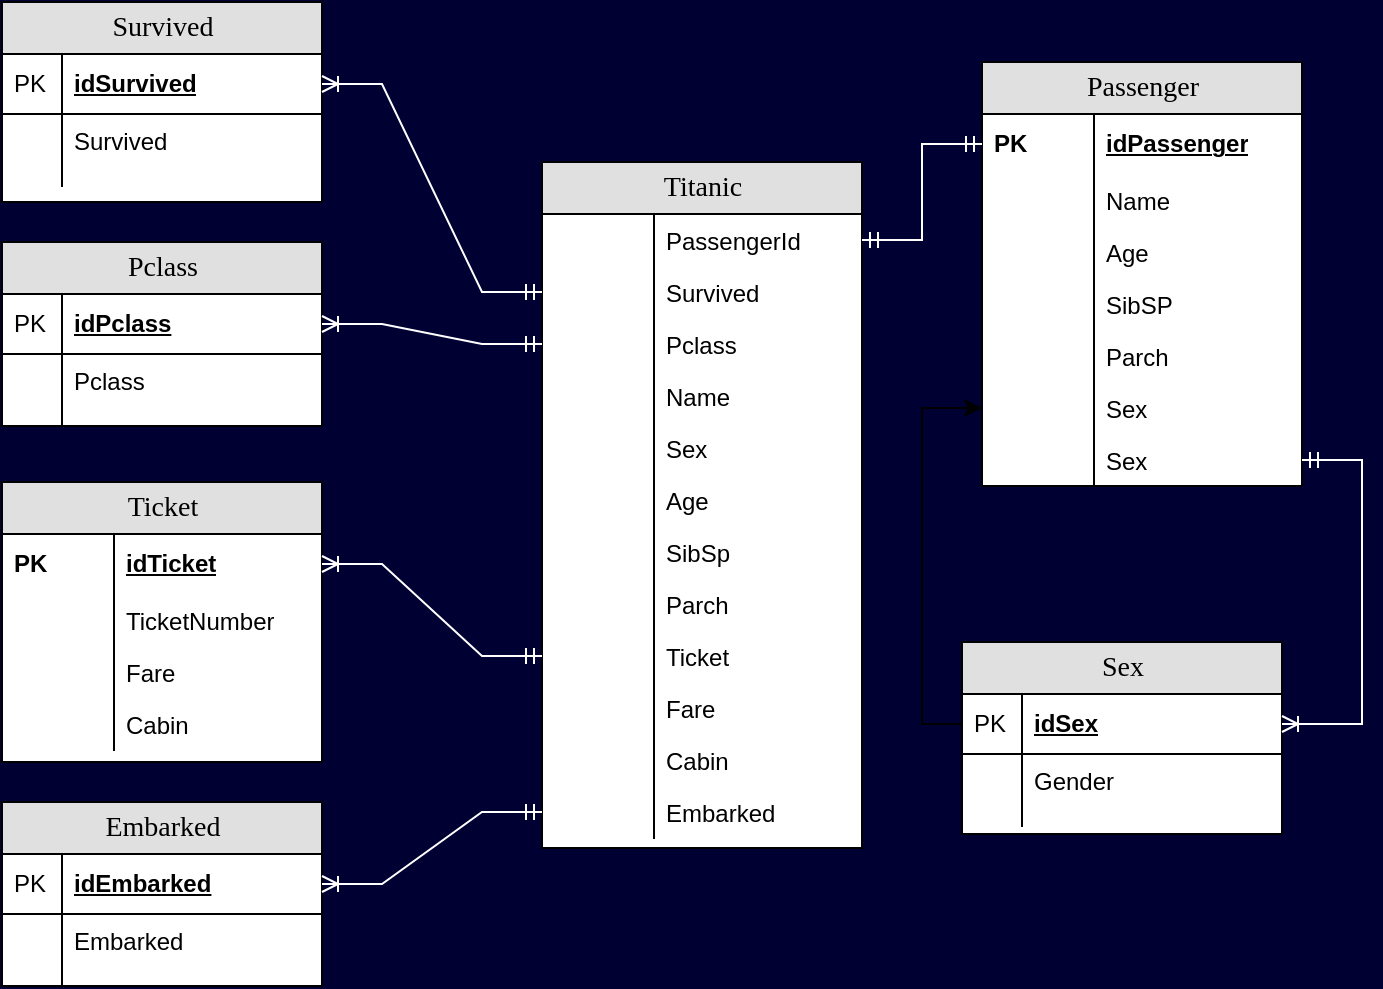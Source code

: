 <mxfile version="21.6.6" type="device">
  <diagram name="Page-1" id="e56a1550-8fbb-45ad-956c-1786394a9013">
    <mxGraphModel dx="1002" dy="543" grid="1" gridSize="10" guides="1" tooltips="1" connect="1" arrows="1" fold="1" page="1" pageScale="1" pageWidth="1100" pageHeight="850" background="#000033" math="0" shadow="0">
      <root>
        <mxCell id="0" />
        <mxCell id="1" parent="0" />
        <mxCell id="2e49270ec7c68f3f-1" value="Passenger" style="swimlane;html=1;fontStyle=0;childLayout=stackLayout;horizontal=1;startSize=26;fillColor=#e0e0e0;horizontalStack=0;resizeParent=1;resizeLast=0;collapsible=1;marginBottom=0;swimlaneFillColor=#ffffff;align=center;rounded=0;shadow=0;comic=0;labelBackgroundColor=none;strokeWidth=1;fontFamily=Verdana;fontSize=14" parent="1" vertex="1">
          <mxGeometry x="570" y="70" width="160" height="212" as="geometry" />
        </mxCell>
        <mxCell id="2e49270ec7c68f3f-2" value="idPassenger" style="shape=partialRectangle;top=0;left=0;right=0;bottom=0;html=1;align=left;verticalAlign=middle;fillColor=none;spacingLeft=60;spacingRight=4;whiteSpace=wrap;overflow=hidden;rotatable=0;points=[[0,0.5],[1,0.5]];portConstraint=eastwest;dropTarget=0;fontStyle=5;" parent="2e49270ec7c68f3f-1" vertex="1">
          <mxGeometry y="26" width="160" height="30" as="geometry" />
        </mxCell>
        <mxCell id="2e49270ec7c68f3f-3" value="PK" style="shape=partialRectangle;fontStyle=1;top=0;left=0;bottom=0;html=1;fillColor=none;align=left;verticalAlign=middle;spacingLeft=4;spacingRight=4;whiteSpace=wrap;overflow=hidden;rotatable=0;points=[];portConstraint=eastwest;part=1;" parent="2e49270ec7c68f3f-2" vertex="1" connectable="0">
          <mxGeometry width="56" height="30" as="geometry" />
        </mxCell>
        <mxCell id="2e49270ec7c68f3f-6" value="Name&lt;br&gt;" style="shape=partialRectangle;top=0;left=0;right=0;bottom=0;html=1;align=left;verticalAlign=top;fillColor=none;spacingLeft=60;spacingRight=4;whiteSpace=wrap;overflow=hidden;rotatable=0;points=[[0,0.5],[1,0.5]];portConstraint=eastwest;dropTarget=0;" parent="2e49270ec7c68f3f-1" vertex="1">
          <mxGeometry y="56" width="160" height="26" as="geometry" />
        </mxCell>
        <mxCell id="2e49270ec7c68f3f-7" value="" style="shape=partialRectangle;top=0;left=0;bottom=0;html=1;fillColor=none;align=left;verticalAlign=top;spacingLeft=4;spacingRight=4;whiteSpace=wrap;overflow=hidden;rotatable=0;points=[];portConstraint=eastwest;part=1;" parent="2e49270ec7c68f3f-6" vertex="1" connectable="0">
          <mxGeometry width="56" height="26" as="geometry" />
        </mxCell>
        <mxCell id="qz7v6vBeedbymkwJREqO-2" value="Age" style="shape=partialRectangle;top=0;left=0;right=0;bottom=0;html=1;align=left;verticalAlign=top;fillColor=none;spacingLeft=60;spacingRight=4;whiteSpace=wrap;overflow=hidden;rotatable=0;points=[[0,0.5],[1,0.5]];portConstraint=eastwest;dropTarget=0;" parent="2e49270ec7c68f3f-1" vertex="1">
          <mxGeometry y="82" width="160" height="26" as="geometry" />
        </mxCell>
        <mxCell id="qz7v6vBeedbymkwJREqO-3" value="" style="shape=partialRectangle;top=0;left=0;bottom=0;html=1;fillColor=none;align=left;verticalAlign=top;spacingLeft=4;spacingRight=4;whiteSpace=wrap;overflow=hidden;rotatable=0;points=[];portConstraint=eastwest;part=1;" parent="qz7v6vBeedbymkwJREqO-2" vertex="1" connectable="0">
          <mxGeometry width="56" height="26" as="geometry" />
        </mxCell>
        <mxCell id="qz7v6vBeedbymkwJREqO-4" value="SibSP" style="shape=partialRectangle;top=0;left=0;right=0;bottom=0;html=1;align=left;verticalAlign=top;fillColor=none;spacingLeft=60;spacingRight=4;whiteSpace=wrap;overflow=hidden;rotatable=0;points=[[0,0.5],[1,0.5]];portConstraint=eastwest;dropTarget=0;" parent="2e49270ec7c68f3f-1" vertex="1">
          <mxGeometry y="108" width="160" height="26" as="geometry" />
        </mxCell>
        <mxCell id="qz7v6vBeedbymkwJREqO-5" value="" style="shape=partialRectangle;top=0;left=0;bottom=0;html=1;fillColor=none;align=left;verticalAlign=top;spacingLeft=4;spacingRight=4;whiteSpace=wrap;overflow=hidden;rotatable=0;points=[];portConstraint=eastwest;part=1;" parent="qz7v6vBeedbymkwJREqO-4" vertex="1" connectable="0">
          <mxGeometry width="56" height="26" as="geometry" />
        </mxCell>
        <mxCell id="qz7v6vBeedbymkwJREqO-6" value="Parch" style="shape=partialRectangle;top=0;left=0;right=0;bottom=0;html=1;align=left;verticalAlign=top;fillColor=none;spacingLeft=60;spacingRight=4;whiteSpace=wrap;overflow=hidden;rotatable=0;points=[[0,0.5],[1,0.5]];portConstraint=eastwest;dropTarget=0;" parent="2e49270ec7c68f3f-1" vertex="1">
          <mxGeometry y="134" width="160" height="26" as="geometry" />
        </mxCell>
        <mxCell id="qz7v6vBeedbymkwJREqO-7" value="" style="shape=partialRectangle;top=0;left=0;bottom=0;html=1;fillColor=none;align=left;verticalAlign=top;spacingLeft=4;spacingRight=4;whiteSpace=wrap;overflow=hidden;rotatable=0;points=[];portConstraint=eastwest;part=1;" parent="qz7v6vBeedbymkwJREqO-6" vertex="1" connectable="0">
          <mxGeometry width="56" height="26" as="geometry" />
        </mxCell>
        <mxCell id="qz7v6vBeedbymkwJREqO-8" value="Sex" style="shape=partialRectangle;top=0;left=0;right=0;bottom=0;html=1;align=left;verticalAlign=top;fillColor=none;spacingLeft=60;spacingRight=4;whiteSpace=wrap;overflow=hidden;rotatable=0;points=[[0,0.5],[1,0.5]];portConstraint=eastwest;dropTarget=0;" parent="2e49270ec7c68f3f-1" vertex="1">
          <mxGeometry y="160" width="160" height="26" as="geometry" />
        </mxCell>
        <mxCell id="qz7v6vBeedbymkwJREqO-9" value="" style="shape=partialRectangle;top=0;left=0;bottom=0;html=1;fillColor=none;align=left;verticalAlign=top;spacingLeft=4;spacingRight=4;whiteSpace=wrap;overflow=hidden;rotatable=0;points=[];portConstraint=eastwest;part=1;" parent="qz7v6vBeedbymkwJREqO-8" vertex="1" connectable="0">
          <mxGeometry width="56" height="26" as="geometry" />
        </mxCell>
        <mxCell id="d5VBgN6m2_FxDjTMI3D3-35" value="Sex" style="shape=partialRectangle;top=0;left=0;right=0;bottom=0;html=1;align=left;verticalAlign=top;fillColor=none;spacingLeft=60;spacingRight=4;whiteSpace=wrap;overflow=hidden;rotatable=0;points=[[0,0.5],[1,0.5]];portConstraint=eastwest;dropTarget=0;" parent="2e49270ec7c68f3f-1" vertex="1">
          <mxGeometry y="186" width="160" height="26" as="geometry" />
        </mxCell>
        <mxCell id="d5VBgN6m2_FxDjTMI3D3-36" value="" style="shape=partialRectangle;top=0;left=0;bottom=0;html=1;fillColor=none;align=left;verticalAlign=top;spacingLeft=4;spacingRight=4;whiteSpace=wrap;overflow=hidden;rotatable=0;points=[];portConstraint=eastwest;part=1;" parent="d5VBgN6m2_FxDjTMI3D3-35" vertex="1" connectable="0">
          <mxGeometry width="56" height="26" as="geometry" />
        </mxCell>
        <mxCell id="2e49270ec7c68f3f-8" value="Sex" style="swimlane;html=1;fontStyle=0;childLayout=stackLayout;horizontal=1;startSize=26;fillColor=#e0e0e0;horizontalStack=0;resizeParent=1;resizeLast=0;collapsible=1;marginBottom=0;swimlaneFillColor=#ffffff;align=center;rounded=0;shadow=0;comic=0;labelBackgroundColor=none;strokeWidth=1;fontFamily=Verdana;fontSize=14;swimlaneLine=1;" parent="1" vertex="1">
          <mxGeometry x="560" y="360" width="160" height="96" as="geometry" />
        </mxCell>
        <mxCell id="2e49270ec7c68f3f-9" value="idSex" style="shape=partialRectangle;top=0;left=0;right=0;bottom=1;html=1;align=left;verticalAlign=middle;fillColor=none;spacingLeft=34;spacingRight=4;whiteSpace=wrap;overflow=hidden;rotatable=0;points=[[0,0.5],[1,0.5]];portConstraint=eastwest;dropTarget=0;fontStyle=5;" parent="2e49270ec7c68f3f-8" vertex="1">
          <mxGeometry y="26" width="160" height="30" as="geometry" />
        </mxCell>
        <mxCell id="2e49270ec7c68f3f-10" value="PK" style="shape=partialRectangle;top=0;left=0;bottom=0;html=1;fillColor=none;align=left;verticalAlign=middle;spacingLeft=4;spacingRight=4;whiteSpace=wrap;overflow=hidden;rotatable=0;points=[];portConstraint=eastwest;part=1;" parent="2e49270ec7c68f3f-9" vertex="1" connectable="0">
          <mxGeometry width="30" height="30" as="geometry" />
        </mxCell>
        <mxCell id="2e49270ec7c68f3f-11" value="Gender" style="shape=partialRectangle;top=0;left=0;right=0;bottom=0;html=1;align=left;verticalAlign=top;fillColor=none;spacingLeft=34;spacingRight=4;whiteSpace=wrap;overflow=hidden;rotatable=0;points=[[0,0.5],[1,0.5]];portConstraint=eastwest;dropTarget=0;" parent="2e49270ec7c68f3f-8" vertex="1">
          <mxGeometry y="56" width="160" height="26" as="geometry" />
        </mxCell>
        <mxCell id="2e49270ec7c68f3f-12" value="" style="shape=partialRectangle;top=0;left=0;bottom=0;html=1;fillColor=none;align=left;verticalAlign=top;spacingLeft=4;spacingRight=4;whiteSpace=wrap;overflow=hidden;rotatable=0;points=[];portConstraint=eastwest;part=1;" parent="2e49270ec7c68f3f-11" vertex="1" connectable="0">
          <mxGeometry width="30" height="26" as="geometry" />
        </mxCell>
        <mxCell id="2e49270ec7c68f3f-17" value="" style="shape=partialRectangle;top=0;left=0;right=0;bottom=0;html=1;align=left;verticalAlign=top;fillColor=none;spacingLeft=34;spacingRight=4;whiteSpace=wrap;overflow=hidden;rotatable=0;points=[[0,0.5],[1,0.5]];portConstraint=eastwest;dropTarget=0;" parent="2e49270ec7c68f3f-8" vertex="1">
          <mxGeometry y="82" width="160" height="10" as="geometry" />
        </mxCell>
        <mxCell id="2e49270ec7c68f3f-18" value="" style="shape=partialRectangle;top=0;left=0;bottom=0;html=1;fillColor=none;align=left;verticalAlign=top;spacingLeft=4;spacingRight=4;whiteSpace=wrap;overflow=hidden;rotatable=0;points=[];portConstraint=eastwest;part=1;" parent="2e49270ec7c68f3f-17" vertex="1" connectable="0">
          <mxGeometry width="30" height="10" as="geometry" />
        </mxCell>
        <mxCell id="2e49270ec7c68f3f-19" value="Pclass" style="swimlane;html=1;fontStyle=0;childLayout=stackLayout;horizontal=1;startSize=26;fillColor=#e0e0e0;horizontalStack=0;resizeParent=1;resizeLast=0;collapsible=1;marginBottom=0;swimlaneFillColor=#ffffff;align=center;rounded=0;shadow=0;comic=0;labelBackgroundColor=none;strokeWidth=1;fontFamily=Verdana;fontSize=14" parent="1" vertex="1">
          <mxGeometry x="80" y="160" width="160" height="92" as="geometry" />
        </mxCell>
        <mxCell id="2e49270ec7c68f3f-20" value="idPclass" style="shape=partialRectangle;top=0;left=0;right=0;bottom=1;html=1;align=left;verticalAlign=middle;fillColor=none;spacingLeft=34;spacingRight=4;whiteSpace=wrap;overflow=hidden;rotatable=0;points=[[0,0.5],[1,0.5]];portConstraint=eastwest;dropTarget=0;fontStyle=5;" parent="2e49270ec7c68f3f-19" vertex="1">
          <mxGeometry y="26" width="160" height="30" as="geometry" />
        </mxCell>
        <mxCell id="2e49270ec7c68f3f-21" value="PK" style="shape=partialRectangle;top=0;left=0;bottom=0;html=1;fillColor=none;align=left;verticalAlign=middle;spacingLeft=4;spacingRight=4;whiteSpace=wrap;overflow=hidden;rotatable=0;points=[];portConstraint=eastwest;part=1;" parent="2e49270ec7c68f3f-20" vertex="1" connectable="0">
          <mxGeometry width="30" height="30" as="geometry" />
        </mxCell>
        <mxCell id="2e49270ec7c68f3f-22" value="Pclass" style="shape=partialRectangle;top=0;left=0;right=0;bottom=0;html=1;align=left;verticalAlign=top;fillColor=none;spacingLeft=34;spacingRight=4;whiteSpace=wrap;overflow=hidden;rotatable=0;points=[[0,0.5],[1,0.5]];portConstraint=eastwest;dropTarget=0;" parent="2e49270ec7c68f3f-19" vertex="1">
          <mxGeometry y="56" width="160" height="26" as="geometry" />
        </mxCell>
        <mxCell id="2e49270ec7c68f3f-23" value="" style="shape=partialRectangle;top=0;left=0;bottom=0;html=1;fillColor=none;align=left;verticalAlign=top;spacingLeft=4;spacingRight=4;whiteSpace=wrap;overflow=hidden;rotatable=0;points=[];portConstraint=eastwest;part=1;" parent="2e49270ec7c68f3f-22" vertex="1" connectable="0">
          <mxGeometry width="30" height="26" as="geometry" />
        </mxCell>
        <mxCell id="2e49270ec7c68f3f-28" value="" style="shape=partialRectangle;top=0;left=0;right=0;bottom=0;html=1;align=left;verticalAlign=top;fillColor=none;spacingLeft=34;spacingRight=4;whiteSpace=wrap;overflow=hidden;rotatable=0;points=[[0,0.5],[1,0.5]];portConstraint=eastwest;dropTarget=0;" parent="2e49270ec7c68f3f-19" vertex="1">
          <mxGeometry y="82" width="160" height="10" as="geometry" />
        </mxCell>
        <mxCell id="2e49270ec7c68f3f-29" value="" style="shape=partialRectangle;top=0;left=0;bottom=0;html=1;fillColor=none;align=left;verticalAlign=top;spacingLeft=4;spacingRight=4;whiteSpace=wrap;overflow=hidden;rotatable=0;points=[];portConstraint=eastwest;part=1;" parent="2e49270ec7c68f3f-28" vertex="1" connectable="0">
          <mxGeometry width="30" height="10" as="geometry" />
        </mxCell>
        <mxCell id="2e49270ec7c68f3f-30" value="Embarked" style="swimlane;html=1;fontStyle=0;childLayout=stackLayout;horizontal=1;startSize=26;fillColor=#e0e0e0;horizontalStack=0;resizeParent=1;resizeLast=0;collapsible=1;marginBottom=0;swimlaneFillColor=#ffffff;align=center;rounded=0;shadow=0;comic=0;labelBackgroundColor=none;strokeWidth=1;fontFamily=Verdana;fontSize=14" parent="1" vertex="1">
          <mxGeometry x="80" y="440" width="160" height="92" as="geometry" />
        </mxCell>
        <mxCell id="2e49270ec7c68f3f-31" value="idEmbarked" style="shape=partialRectangle;top=0;left=0;right=0;bottom=1;html=1;align=left;verticalAlign=middle;fillColor=none;spacingLeft=34;spacingRight=4;whiteSpace=wrap;overflow=hidden;rotatable=0;points=[[0,0.5],[1,0.5]];portConstraint=eastwest;dropTarget=0;fontStyle=5;" parent="2e49270ec7c68f3f-30" vertex="1">
          <mxGeometry y="26" width="160" height="30" as="geometry" />
        </mxCell>
        <mxCell id="2e49270ec7c68f3f-32" value="PK" style="shape=partialRectangle;top=0;left=0;bottom=0;html=1;fillColor=none;align=left;verticalAlign=middle;spacingLeft=4;spacingRight=4;whiteSpace=wrap;overflow=hidden;rotatable=0;points=[];portConstraint=eastwest;part=1;" parent="2e49270ec7c68f3f-31" vertex="1" connectable="0">
          <mxGeometry width="30" height="30" as="geometry" />
        </mxCell>
        <mxCell id="2e49270ec7c68f3f-33" value="Embarked" style="shape=partialRectangle;top=0;left=0;right=0;bottom=0;html=1;align=left;verticalAlign=top;fillColor=none;spacingLeft=34;spacingRight=4;whiteSpace=wrap;overflow=hidden;rotatable=0;points=[[0,0.5],[1,0.5]];portConstraint=eastwest;dropTarget=0;" parent="2e49270ec7c68f3f-30" vertex="1">
          <mxGeometry y="56" width="160" height="26" as="geometry" />
        </mxCell>
        <mxCell id="2e49270ec7c68f3f-34" value="" style="shape=partialRectangle;top=0;left=0;bottom=0;html=1;fillColor=none;align=left;verticalAlign=top;spacingLeft=4;spacingRight=4;whiteSpace=wrap;overflow=hidden;rotatable=0;points=[];portConstraint=eastwest;part=1;" parent="2e49270ec7c68f3f-33" vertex="1" connectable="0">
          <mxGeometry width="30" height="26" as="geometry" />
        </mxCell>
        <mxCell id="2e49270ec7c68f3f-39" value="" style="shape=partialRectangle;top=0;left=0;right=0;bottom=0;html=1;align=left;verticalAlign=top;fillColor=none;spacingLeft=34;spacingRight=4;whiteSpace=wrap;overflow=hidden;rotatable=0;points=[[0,0.5],[1,0.5]];portConstraint=eastwest;dropTarget=0;" parent="2e49270ec7c68f3f-30" vertex="1">
          <mxGeometry y="82" width="160" height="10" as="geometry" />
        </mxCell>
        <mxCell id="2e49270ec7c68f3f-40" value="" style="shape=partialRectangle;top=0;left=0;bottom=0;html=1;fillColor=none;align=left;verticalAlign=top;spacingLeft=4;spacingRight=4;whiteSpace=wrap;overflow=hidden;rotatable=0;points=[];portConstraint=eastwest;part=1;" parent="2e49270ec7c68f3f-39" vertex="1" connectable="0">
          <mxGeometry width="30" height="10" as="geometry" />
        </mxCell>
        <mxCell id="2e49270ec7c68f3f-64" value="Ticket" style="swimlane;html=1;fontStyle=0;childLayout=stackLayout;horizontal=1;startSize=26;fillColor=#e0e0e0;horizontalStack=0;resizeParent=1;resizeLast=0;collapsible=1;marginBottom=0;swimlaneFillColor=#ffffff;align=center;rounded=0;shadow=0;comic=0;labelBackgroundColor=none;strokeWidth=1;fontFamily=Verdana;fontSize=14" parent="1" vertex="1">
          <mxGeometry x="80" y="280" width="160" height="140" as="geometry" />
        </mxCell>
        <mxCell id="2e49270ec7c68f3f-65" value="idTicket" style="shape=partialRectangle;top=0;left=0;right=0;bottom=0;html=1;align=left;verticalAlign=middle;fillColor=none;spacingLeft=60;spacingRight=4;whiteSpace=wrap;overflow=hidden;rotatable=0;points=[[0,0.5],[1,0.5]];portConstraint=eastwest;dropTarget=0;fontStyle=5;" parent="2e49270ec7c68f3f-64" vertex="1">
          <mxGeometry y="26" width="160" height="30" as="geometry" />
        </mxCell>
        <mxCell id="2e49270ec7c68f3f-66" value="PK" style="shape=partialRectangle;fontStyle=1;top=0;left=0;bottom=0;html=1;fillColor=none;align=left;verticalAlign=middle;spacingLeft=4;spacingRight=4;whiteSpace=wrap;overflow=hidden;rotatable=0;points=[];portConstraint=eastwest;part=1;" parent="2e49270ec7c68f3f-65" vertex="1" connectable="0">
          <mxGeometry width="56" height="30" as="geometry" />
        </mxCell>
        <mxCell id="2e49270ec7c68f3f-69" value="TicketNumber" style="shape=partialRectangle;top=0;left=0;right=0;bottom=0;html=1;align=left;verticalAlign=top;fillColor=none;spacingLeft=60;spacingRight=4;whiteSpace=wrap;overflow=hidden;rotatable=0;points=[[0,0.5],[1,0.5]];portConstraint=eastwest;dropTarget=0;" parent="2e49270ec7c68f3f-64" vertex="1">
          <mxGeometry y="56" width="160" height="26" as="geometry" />
        </mxCell>
        <mxCell id="2e49270ec7c68f3f-70" value="" style="shape=partialRectangle;top=0;left=0;bottom=0;html=1;fillColor=none;align=left;verticalAlign=top;spacingLeft=4;spacingRight=4;whiteSpace=wrap;overflow=hidden;rotatable=0;points=[];portConstraint=eastwest;part=1;" parent="2e49270ec7c68f3f-69" vertex="1" connectable="0">
          <mxGeometry width="56" height="26" as="geometry" />
        </mxCell>
        <mxCell id="d5VBgN6m2_FxDjTMI3D3-1" value="Fare" style="shape=partialRectangle;top=0;left=0;right=0;bottom=0;html=1;align=left;verticalAlign=top;fillColor=none;spacingLeft=60;spacingRight=4;whiteSpace=wrap;overflow=hidden;rotatable=0;points=[[0,0.5],[1,0.5]];portConstraint=eastwest;dropTarget=0;" parent="2e49270ec7c68f3f-64" vertex="1">
          <mxGeometry y="82" width="160" height="26" as="geometry" />
        </mxCell>
        <mxCell id="d5VBgN6m2_FxDjTMI3D3-2" value="" style="shape=partialRectangle;top=0;left=0;bottom=0;html=1;fillColor=none;align=left;verticalAlign=top;spacingLeft=4;spacingRight=4;whiteSpace=wrap;overflow=hidden;rotatable=0;points=[];portConstraint=eastwest;part=1;" parent="d5VBgN6m2_FxDjTMI3D3-1" vertex="1" connectable="0">
          <mxGeometry width="56" height="26" as="geometry" />
        </mxCell>
        <mxCell id="d5VBgN6m2_FxDjTMI3D3-3" value="Cabin" style="shape=partialRectangle;top=0;left=0;right=0;bottom=0;html=1;align=left;verticalAlign=top;fillColor=none;spacingLeft=60;spacingRight=4;whiteSpace=wrap;overflow=hidden;rotatable=0;points=[[0,0.5],[1,0.5]];portConstraint=eastwest;dropTarget=0;" parent="2e49270ec7c68f3f-64" vertex="1">
          <mxGeometry y="108" width="160" height="26" as="geometry" />
        </mxCell>
        <mxCell id="d5VBgN6m2_FxDjTMI3D3-4" value="" style="shape=partialRectangle;top=0;left=0;bottom=0;html=1;fillColor=none;align=left;verticalAlign=top;spacingLeft=4;spacingRight=4;whiteSpace=wrap;overflow=hidden;rotatable=0;points=[];portConstraint=eastwest;part=1;" parent="d5VBgN6m2_FxDjTMI3D3-3" vertex="1" connectable="0">
          <mxGeometry width="56" height="26" as="geometry" />
        </mxCell>
        <mxCell id="2e49270ec7c68f3f-80" value="Survived" style="swimlane;html=1;fontStyle=0;childLayout=stackLayout;horizontal=1;startSize=26;fillColor=#e0e0e0;horizontalStack=0;resizeParent=1;resizeLast=0;collapsible=1;marginBottom=0;swimlaneFillColor=#ffffff;align=center;rounded=0;shadow=0;comic=0;labelBackgroundColor=none;strokeWidth=1;fontFamily=Verdana;fontSize=14" parent="1" vertex="1">
          <mxGeometry x="80" y="40" width="160" height="100" as="geometry" />
        </mxCell>
        <mxCell id="2e49270ec7c68f3f-81" value="idSurvived" style="shape=partialRectangle;top=0;left=0;right=0;bottom=1;html=1;align=left;verticalAlign=middle;fillColor=none;spacingLeft=34;spacingRight=4;whiteSpace=wrap;overflow=hidden;rotatable=0;points=[[0,0.5],[1,0.5]];portConstraint=eastwest;dropTarget=0;fontStyle=5;" parent="2e49270ec7c68f3f-80" vertex="1">
          <mxGeometry y="26" width="160" height="30" as="geometry" />
        </mxCell>
        <mxCell id="2e49270ec7c68f3f-82" value="PK" style="shape=partialRectangle;top=0;left=0;bottom=0;html=1;fillColor=none;align=left;verticalAlign=middle;spacingLeft=4;spacingRight=4;whiteSpace=wrap;overflow=hidden;rotatable=0;points=[];portConstraint=eastwest;part=1;" parent="2e49270ec7c68f3f-81" vertex="1" connectable="0">
          <mxGeometry width="30" height="30" as="geometry" />
        </mxCell>
        <mxCell id="2e49270ec7c68f3f-83" value="Survived" style="shape=partialRectangle;top=0;left=0;right=0;bottom=0;html=1;align=left;verticalAlign=top;fillColor=none;spacingLeft=34;spacingRight=4;whiteSpace=wrap;overflow=hidden;rotatable=0;points=[[0,0.5],[1,0.5]];portConstraint=eastwest;dropTarget=0;" parent="2e49270ec7c68f3f-80" vertex="1">
          <mxGeometry y="56" width="160" height="26" as="geometry" />
        </mxCell>
        <mxCell id="2e49270ec7c68f3f-84" value="" style="shape=partialRectangle;top=0;left=0;bottom=0;html=1;fillColor=none;align=left;verticalAlign=top;spacingLeft=4;spacingRight=4;whiteSpace=wrap;overflow=hidden;rotatable=0;points=[];portConstraint=eastwest;part=1;" parent="2e49270ec7c68f3f-83" vertex="1" connectable="0">
          <mxGeometry width="30" height="26" as="geometry" />
        </mxCell>
        <mxCell id="2e49270ec7c68f3f-89" value="" style="shape=partialRectangle;top=0;left=0;right=0;bottom=0;html=1;align=left;verticalAlign=top;fillColor=none;spacingLeft=34;spacingRight=4;whiteSpace=wrap;overflow=hidden;rotatable=0;points=[[0,0.5],[1,0.5]];portConstraint=eastwest;dropTarget=0;" parent="2e49270ec7c68f3f-80" vertex="1">
          <mxGeometry y="82" width="160" height="10" as="geometry" />
        </mxCell>
        <mxCell id="2e49270ec7c68f3f-90" value="" style="shape=partialRectangle;top=0;left=0;bottom=0;html=1;fillColor=none;align=left;verticalAlign=top;spacingLeft=4;spacingRight=4;whiteSpace=wrap;overflow=hidden;rotatable=0;points=[];portConstraint=eastwest;part=1;" parent="2e49270ec7c68f3f-89" vertex="1" connectable="0">
          <mxGeometry width="30" height="10" as="geometry" />
        </mxCell>
        <mxCell id="qz7v6vBeedbymkwJREqO-10" style="rounded=0;orthogonalLoop=1;jettySize=auto;html=1;exitX=0;exitY=0.5;exitDx=0;exitDy=0;edgeStyle=orthogonalEdgeStyle;" parent="1" source="2e49270ec7c68f3f-9" target="qz7v6vBeedbymkwJREqO-8" edge="1">
          <mxGeometry relative="1" as="geometry" />
        </mxCell>
        <mxCell id="koSGb3_-Jk-0vNqAJ4hE-1" value="" style="edgeStyle=entityRelationEdgeStyle;fontSize=12;html=1;endArrow=ERoneToMany;startArrow=ERmandOne;rounded=0;entryX=1;entryY=0.5;entryDx=0;entryDy=0;strokeColor=#FFFFFF;endFill=0;" parent="1" source="d5VBgN6m2_FxDjTMI3D3-35" target="2e49270ec7c68f3f-9" edge="1">
          <mxGeometry width="100" height="100" relative="1" as="geometry">
            <mxPoint x="840" y="310" as="sourcePoint" />
            <mxPoint x="560" y="230" as="targetPoint" />
            <Array as="points">
              <mxPoint x="820" y="320" />
              <mxPoint x="780" y="320" />
              <mxPoint x="850" y="310" />
              <mxPoint x="830" y="310" />
            </Array>
          </mxGeometry>
        </mxCell>
        <mxCell id="d5VBgN6m2_FxDjTMI3D3-5" value="Titanic" style="swimlane;html=1;fontStyle=0;childLayout=stackLayout;horizontal=1;startSize=26;fillColor=#e0e0e0;horizontalStack=0;resizeParent=1;resizeLast=0;collapsible=1;marginBottom=0;swimlaneFillColor=#ffffff;align=center;rounded=0;shadow=0;comic=0;labelBackgroundColor=none;strokeWidth=1;fontFamily=Verdana;fontSize=14" parent="1" vertex="1">
          <mxGeometry x="350" y="120" width="160" height="343" as="geometry" />
        </mxCell>
        <mxCell id="d5VBgN6m2_FxDjTMI3D3-30" value="PassengerId" style="shape=partialRectangle;top=0;left=0;right=0;bottom=0;html=1;align=left;verticalAlign=top;fillColor=none;spacingLeft=60;spacingRight=4;whiteSpace=wrap;overflow=hidden;rotatable=0;points=[[0,0.5],[1,0.5]];portConstraint=eastwest;dropTarget=0;" parent="d5VBgN6m2_FxDjTMI3D3-5" vertex="1">
          <mxGeometry y="26" width="160" height="26" as="geometry" />
        </mxCell>
        <mxCell id="d5VBgN6m2_FxDjTMI3D3-31" value="" style="shape=partialRectangle;top=0;left=0;bottom=0;html=1;fillColor=none;align=left;verticalAlign=top;spacingLeft=4;spacingRight=4;whiteSpace=wrap;overflow=hidden;rotatable=0;points=[];portConstraint=eastwest;part=1;" parent="d5VBgN6m2_FxDjTMI3D3-30" vertex="1" connectable="0">
          <mxGeometry width="56" height="26" as="geometry" />
        </mxCell>
        <mxCell id="d5VBgN6m2_FxDjTMI3D3-10" value="Survived" style="shape=partialRectangle;top=0;left=0;right=0;bottom=0;html=1;align=left;verticalAlign=top;fillColor=none;spacingLeft=60;spacingRight=4;whiteSpace=wrap;overflow=hidden;rotatable=0;points=[[0,0.5],[1,0.5]];portConstraint=eastwest;dropTarget=0;" parent="d5VBgN6m2_FxDjTMI3D3-5" vertex="1">
          <mxGeometry y="52" width="160" height="26" as="geometry" />
        </mxCell>
        <mxCell id="d5VBgN6m2_FxDjTMI3D3-11" value="" style="shape=partialRectangle;top=0;left=0;bottom=0;html=1;fillColor=none;align=left;verticalAlign=top;spacingLeft=4;spacingRight=4;whiteSpace=wrap;overflow=hidden;rotatable=0;points=[];portConstraint=eastwest;part=1;" parent="d5VBgN6m2_FxDjTMI3D3-10" vertex="1" connectable="0">
          <mxGeometry width="56" height="26" as="geometry" />
        </mxCell>
        <mxCell id="d5VBgN6m2_FxDjTMI3D3-12" value="Pclass" style="shape=partialRectangle;top=0;left=0;right=0;bottom=0;html=1;align=left;verticalAlign=top;fillColor=none;spacingLeft=60;spacingRight=4;whiteSpace=wrap;overflow=hidden;rotatable=0;points=[[0,0.5],[1,0.5]];portConstraint=eastwest;dropTarget=0;" parent="d5VBgN6m2_FxDjTMI3D3-5" vertex="1">
          <mxGeometry y="78" width="160" height="26" as="geometry" />
        </mxCell>
        <mxCell id="d5VBgN6m2_FxDjTMI3D3-13" value="" style="shape=partialRectangle;top=0;left=0;bottom=0;html=1;fillColor=none;align=left;verticalAlign=top;spacingLeft=4;spacingRight=4;whiteSpace=wrap;overflow=hidden;rotatable=0;points=[];portConstraint=eastwest;part=1;" parent="d5VBgN6m2_FxDjTMI3D3-12" vertex="1" connectable="0">
          <mxGeometry width="56" height="26" as="geometry" />
        </mxCell>
        <mxCell id="d5VBgN6m2_FxDjTMI3D3-14" value="Name" style="shape=partialRectangle;top=0;left=0;right=0;bottom=0;html=1;align=left;verticalAlign=top;fillColor=none;spacingLeft=60;spacingRight=4;whiteSpace=wrap;overflow=hidden;rotatable=0;points=[[0,0.5],[1,0.5]];portConstraint=eastwest;dropTarget=0;" parent="d5VBgN6m2_FxDjTMI3D3-5" vertex="1">
          <mxGeometry y="104" width="160" height="26" as="geometry" />
        </mxCell>
        <mxCell id="d5VBgN6m2_FxDjTMI3D3-15" value="" style="shape=partialRectangle;top=0;left=0;bottom=0;html=1;fillColor=none;align=left;verticalAlign=top;spacingLeft=4;spacingRight=4;whiteSpace=wrap;overflow=hidden;rotatable=0;points=[];portConstraint=eastwest;part=1;" parent="d5VBgN6m2_FxDjTMI3D3-14" vertex="1" connectable="0">
          <mxGeometry width="56" height="26" as="geometry" />
        </mxCell>
        <mxCell id="d5VBgN6m2_FxDjTMI3D3-16" value="Sex" style="shape=partialRectangle;top=0;left=0;right=0;bottom=0;html=1;align=left;verticalAlign=top;fillColor=none;spacingLeft=60;spacingRight=4;whiteSpace=wrap;overflow=hidden;rotatable=0;points=[[0,0.5],[1,0.5]];portConstraint=eastwest;dropTarget=0;" parent="d5VBgN6m2_FxDjTMI3D3-5" vertex="1">
          <mxGeometry y="130" width="160" height="26" as="geometry" />
        </mxCell>
        <mxCell id="d5VBgN6m2_FxDjTMI3D3-17" value="" style="shape=partialRectangle;top=0;left=0;bottom=0;html=1;fillColor=none;align=left;verticalAlign=top;spacingLeft=4;spacingRight=4;whiteSpace=wrap;overflow=hidden;rotatable=0;points=[];portConstraint=eastwest;part=1;" parent="d5VBgN6m2_FxDjTMI3D3-16" vertex="1" connectable="0">
          <mxGeometry width="56" height="26" as="geometry" />
        </mxCell>
        <mxCell id="d5VBgN6m2_FxDjTMI3D3-18" value="Age" style="shape=partialRectangle;top=0;left=0;right=0;bottom=0;html=1;align=left;verticalAlign=top;fillColor=none;spacingLeft=60;spacingRight=4;whiteSpace=wrap;overflow=hidden;rotatable=0;points=[[0,0.5],[1,0.5]];portConstraint=eastwest;dropTarget=0;" parent="d5VBgN6m2_FxDjTMI3D3-5" vertex="1">
          <mxGeometry y="156" width="160" height="26" as="geometry" />
        </mxCell>
        <mxCell id="d5VBgN6m2_FxDjTMI3D3-19" value="" style="shape=partialRectangle;top=0;left=0;bottom=0;html=1;fillColor=none;align=left;verticalAlign=top;spacingLeft=4;spacingRight=4;whiteSpace=wrap;overflow=hidden;rotatable=0;points=[];portConstraint=eastwest;part=1;" parent="d5VBgN6m2_FxDjTMI3D3-18" vertex="1" connectable="0">
          <mxGeometry width="56" height="26" as="geometry" />
        </mxCell>
        <mxCell id="d5VBgN6m2_FxDjTMI3D3-20" value="SibSp" style="shape=partialRectangle;top=0;left=0;right=0;bottom=0;html=1;align=left;verticalAlign=top;fillColor=none;spacingLeft=60;spacingRight=4;whiteSpace=wrap;overflow=hidden;rotatable=0;points=[[0,0.5],[1,0.5]];portConstraint=eastwest;dropTarget=0;" parent="d5VBgN6m2_FxDjTMI3D3-5" vertex="1">
          <mxGeometry y="182" width="160" height="26" as="geometry" />
        </mxCell>
        <mxCell id="d5VBgN6m2_FxDjTMI3D3-21" value="" style="shape=partialRectangle;top=0;left=0;bottom=0;html=1;fillColor=none;align=left;verticalAlign=top;spacingLeft=4;spacingRight=4;whiteSpace=wrap;overflow=hidden;rotatable=0;points=[];portConstraint=eastwest;part=1;" parent="d5VBgN6m2_FxDjTMI3D3-20" vertex="1" connectable="0">
          <mxGeometry width="56" height="26" as="geometry" />
        </mxCell>
        <mxCell id="d5VBgN6m2_FxDjTMI3D3-22" value="Parch" style="shape=partialRectangle;top=0;left=0;right=0;bottom=0;html=1;align=left;verticalAlign=top;fillColor=none;spacingLeft=60;spacingRight=4;whiteSpace=wrap;overflow=hidden;rotatable=0;points=[[0,0.5],[1,0.5]];portConstraint=eastwest;dropTarget=0;" parent="d5VBgN6m2_FxDjTMI3D3-5" vertex="1">
          <mxGeometry y="208" width="160" height="26" as="geometry" />
        </mxCell>
        <mxCell id="d5VBgN6m2_FxDjTMI3D3-23" value="" style="shape=partialRectangle;top=0;left=0;bottom=0;html=1;fillColor=none;align=left;verticalAlign=top;spacingLeft=4;spacingRight=4;whiteSpace=wrap;overflow=hidden;rotatable=0;points=[];portConstraint=eastwest;part=1;" parent="d5VBgN6m2_FxDjTMI3D3-22" vertex="1" connectable="0">
          <mxGeometry width="56" height="26" as="geometry" />
        </mxCell>
        <mxCell id="d5VBgN6m2_FxDjTMI3D3-24" value="Ticket" style="shape=partialRectangle;top=0;left=0;right=0;bottom=0;html=1;align=left;verticalAlign=top;fillColor=none;spacingLeft=60;spacingRight=4;whiteSpace=wrap;overflow=hidden;rotatable=0;points=[[0,0.5],[1,0.5]];portConstraint=eastwest;dropTarget=0;" parent="d5VBgN6m2_FxDjTMI3D3-5" vertex="1">
          <mxGeometry y="234" width="160" height="26" as="geometry" />
        </mxCell>
        <mxCell id="d5VBgN6m2_FxDjTMI3D3-25" value="" style="shape=partialRectangle;top=0;left=0;bottom=0;html=1;fillColor=none;align=left;verticalAlign=top;spacingLeft=4;spacingRight=4;whiteSpace=wrap;overflow=hidden;rotatable=0;points=[];portConstraint=eastwest;part=1;" parent="d5VBgN6m2_FxDjTMI3D3-24" vertex="1" connectable="0">
          <mxGeometry width="56" height="26" as="geometry" />
        </mxCell>
        <mxCell id="d5VBgN6m2_FxDjTMI3D3-32" value="Fare" style="shape=partialRectangle;top=0;left=0;right=0;bottom=0;html=1;align=left;verticalAlign=top;fillColor=none;spacingLeft=60;spacingRight=4;whiteSpace=wrap;overflow=hidden;rotatable=0;points=[[0,0.5],[1,0.5]];portConstraint=eastwest;dropTarget=0;" parent="d5VBgN6m2_FxDjTMI3D3-5" vertex="1">
          <mxGeometry y="260" width="160" height="26" as="geometry" />
        </mxCell>
        <mxCell id="d5VBgN6m2_FxDjTMI3D3-33" value="" style="shape=partialRectangle;top=0;left=0;bottom=0;html=1;fillColor=none;align=left;verticalAlign=top;spacingLeft=4;spacingRight=4;whiteSpace=wrap;overflow=hidden;rotatable=0;points=[];portConstraint=eastwest;part=1;" parent="d5VBgN6m2_FxDjTMI3D3-32" vertex="1" connectable="0">
          <mxGeometry width="56" height="26" as="geometry" />
        </mxCell>
        <mxCell id="d5VBgN6m2_FxDjTMI3D3-26" value="Cabin" style="shape=partialRectangle;top=0;left=0;right=0;bottom=0;html=1;align=left;verticalAlign=top;fillColor=none;spacingLeft=60;spacingRight=4;whiteSpace=wrap;overflow=hidden;rotatable=0;points=[[0,0.5],[1,0.5]];portConstraint=eastwest;dropTarget=0;" parent="d5VBgN6m2_FxDjTMI3D3-5" vertex="1">
          <mxGeometry y="286" width="160" height="26" as="geometry" />
        </mxCell>
        <mxCell id="d5VBgN6m2_FxDjTMI3D3-27" value="" style="shape=partialRectangle;top=0;left=0;bottom=0;html=1;fillColor=none;align=left;verticalAlign=top;spacingLeft=4;spacingRight=4;whiteSpace=wrap;overflow=hidden;rotatable=0;points=[];portConstraint=eastwest;part=1;" parent="d5VBgN6m2_FxDjTMI3D3-26" vertex="1" connectable="0">
          <mxGeometry width="56" height="26" as="geometry" />
        </mxCell>
        <mxCell id="d5VBgN6m2_FxDjTMI3D3-28" value="Embarked" style="shape=partialRectangle;top=0;left=0;right=0;bottom=0;html=1;align=left;verticalAlign=top;fillColor=none;spacingLeft=60;spacingRight=4;whiteSpace=wrap;overflow=hidden;rotatable=0;points=[[0,0.5],[1,0.5]];portConstraint=eastwest;dropTarget=0;" parent="d5VBgN6m2_FxDjTMI3D3-5" vertex="1">
          <mxGeometry y="312" width="160" height="26" as="geometry" />
        </mxCell>
        <mxCell id="d5VBgN6m2_FxDjTMI3D3-29" value="" style="shape=partialRectangle;top=0;left=0;bottom=0;html=1;fillColor=none;align=left;verticalAlign=top;spacingLeft=4;spacingRight=4;whiteSpace=wrap;overflow=hidden;rotatable=0;points=[];portConstraint=eastwest;part=1;" parent="d5VBgN6m2_FxDjTMI3D3-28" vertex="1" connectable="0">
          <mxGeometry width="56" height="26" as="geometry" />
        </mxCell>
        <mxCell id="d5VBgN6m2_FxDjTMI3D3-34" value="" style="edgeStyle=entityRelationEdgeStyle;fontSize=12;html=1;endArrow=ERmandOne;startArrow=ERmandOne;rounded=0;entryX=0;entryY=0.5;entryDx=0;entryDy=0;strokeColor=#FFFFFF;endFill=0;" parent="1" source="d5VBgN6m2_FxDjTMI3D3-30" target="2e49270ec7c68f3f-2" edge="1">
          <mxGeometry width="100" height="100" relative="1" as="geometry">
            <mxPoint x="770" y="223" as="sourcePoint" />
            <mxPoint x="850" y="91" as="targetPoint" />
          </mxGeometry>
        </mxCell>
        <mxCell id="d5VBgN6m2_FxDjTMI3D3-37" value="" style="edgeStyle=entityRelationEdgeStyle;fontSize=12;html=1;endArrow=ERoneToMany;startArrow=ERmandOne;rounded=0;strokeColor=#FFFFFF;endFill=0;entryX=1;entryY=0.5;entryDx=0;entryDy=0;" parent="1" source="d5VBgN6m2_FxDjTMI3D3-10" target="2e49270ec7c68f3f-81" edge="1">
          <mxGeometry width="100" height="100" relative="1" as="geometry">
            <mxPoint x="300" y="60" as="sourcePoint" />
            <mxPoint x="760" y="410" as="targetPoint" />
          </mxGeometry>
        </mxCell>
        <mxCell id="d5VBgN6m2_FxDjTMI3D3-38" value="" style="edgeStyle=entityRelationEdgeStyle;fontSize=12;html=1;endArrow=ERoneToMany;startArrow=ERmandOne;rounded=0;strokeColor=#FFFFFF;endFill=0;" parent="1" source="d5VBgN6m2_FxDjTMI3D3-28" target="2e49270ec7c68f3f-31" edge="1">
          <mxGeometry width="100" height="100" relative="1" as="geometry">
            <mxPoint x="300" y="370" as="sourcePoint" />
            <mxPoint x="360" y="195" as="targetPoint" />
          </mxGeometry>
        </mxCell>
        <mxCell id="d5VBgN6m2_FxDjTMI3D3-39" value="" style="edgeStyle=entityRelationEdgeStyle;fontSize=12;html=1;endArrow=ERoneToMany;startArrow=ERmandOne;rounded=0;strokeColor=#FFFFFF;endFill=0;entryX=1;entryY=0.5;entryDx=0;entryDy=0;" parent="1" source="d5VBgN6m2_FxDjTMI3D3-12" target="2e49270ec7c68f3f-20" edge="1">
          <mxGeometry width="100" height="100" relative="1" as="geometry">
            <mxPoint x="360" y="195" as="sourcePoint" />
            <mxPoint x="250" y="91" as="targetPoint" />
          </mxGeometry>
        </mxCell>
        <mxCell id="d5VBgN6m2_FxDjTMI3D3-40" value="" style="edgeStyle=entityRelationEdgeStyle;fontSize=12;html=1;endArrow=ERoneToMany;startArrow=ERmandOne;rounded=0;strokeColor=#FFFFFF;endFill=0;exitX=0;exitY=0.5;exitDx=0;exitDy=0;" parent="1" source="d5VBgN6m2_FxDjTMI3D3-24" target="2e49270ec7c68f3f-65" edge="1">
          <mxGeometry width="100" height="100" relative="1" as="geometry">
            <mxPoint x="390" y="266" as="sourcePoint" />
            <mxPoint x="280" y="256" as="targetPoint" />
            <Array as="points">
              <mxPoint x="330" y="345" />
            </Array>
          </mxGeometry>
        </mxCell>
      </root>
    </mxGraphModel>
  </diagram>
</mxfile>
